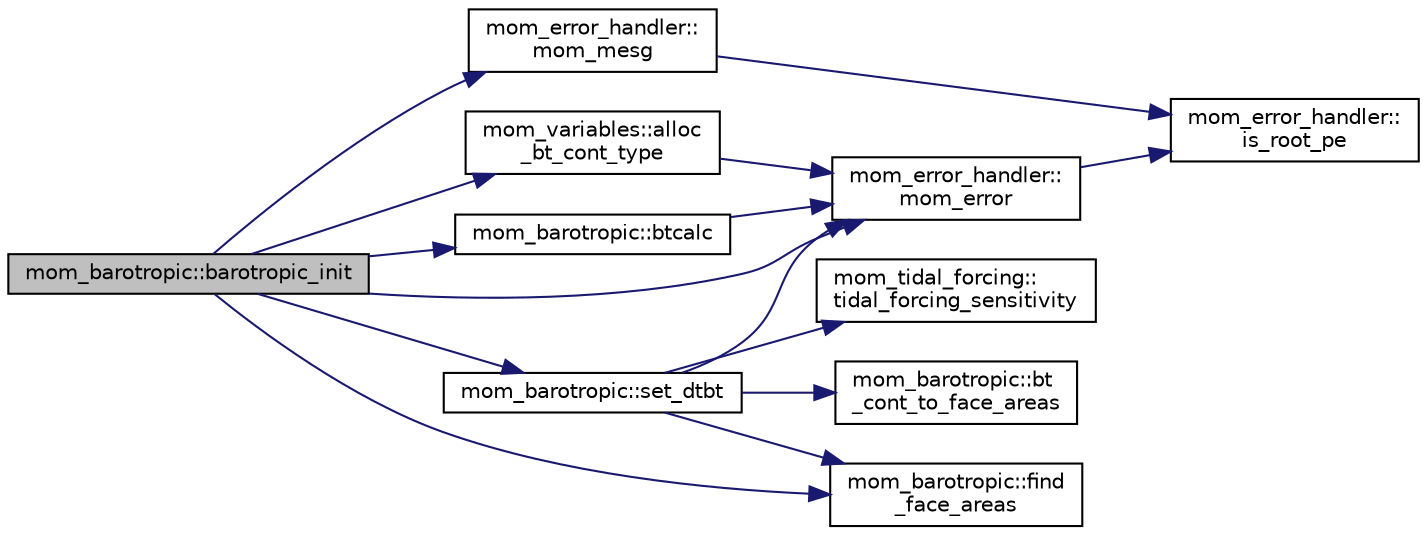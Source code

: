digraph "mom_barotropic::barotropic_init"
{
 // INTERACTIVE_SVG=YES
  edge [fontname="Helvetica",fontsize="10",labelfontname="Helvetica",labelfontsize="10"];
  node [fontname="Helvetica",fontsize="10",shape=record];
  rankdir="LR";
  Node14 [label="mom_barotropic::barotropic_init",height=0.2,width=0.4,color="black", fillcolor="grey75", style="filled", fontcolor="black"];
  Node14 -> Node15 [color="midnightblue",fontsize="10",style="solid",fontname="Helvetica"];
  Node15 [label="mom_variables::alloc\l_bt_cont_type",height=0.2,width=0.4,color="black", fillcolor="white", style="filled",URL="$namespacemom__variables.html#a26d7f4002ba856a1929f5a3962eb0e99",tooltip="alloc_BT_cont_type allocates the arrays contained within a BT_cont_type and initializes them to 0..."];
  Node15 -> Node16 [color="midnightblue",fontsize="10",style="solid",fontname="Helvetica"];
  Node16 [label="mom_error_handler::\lmom_error",height=0.2,width=0.4,color="black", fillcolor="white", style="filled",URL="$namespacemom__error__handler.html#a460cfb79a06c29fc249952c2a3710d67"];
  Node16 -> Node17 [color="midnightblue",fontsize="10",style="solid",fontname="Helvetica"];
  Node17 [label="mom_error_handler::\lis_root_pe",height=0.2,width=0.4,color="black", fillcolor="white", style="filled",URL="$namespacemom__error__handler.html#ad5f00a53059c72fe2332d1436c80ca71"];
  Node14 -> Node18 [color="midnightblue",fontsize="10",style="solid",fontname="Helvetica"];
  Node18 [label="mom_barotropic::btcalc",height=0.2,width=0.4,color="black", fillcolor="white", style="filled",URL="$namespacemom__barotropic.html#aa60ee766449413de40cdbc19964a6556",tooltip="btcalc calculates the barotropic velocities from the full velocity and thickness fields, determines the fraction of the total water column in each layer at velocity points, and determines a corrective fictitious mass source that will drive the barotropic estimate of the free surface height toward the baroclinic estimate. "];
  Node18 -> Node16 [color="midnightblue",fontsize="10",style="solid",fontname="Helvetica"];
  Node14 -> Node19 [color="midnightblue",fontsize="10",style="solid",fontname="Helvetica"];
  Node19 [label="mom_barotropic::find\l_face_areas",height=0.2,width=0.4,color="black", fillcolor="white", style="filled",URL="$namespacemom__barotropic.html#a75ff2563aedd553f2799c1cfc320129e",tooltip="This subroutine determines the open face areas of cells for calculating the barotropic transport..."];
  Node14 -> Node16 [color="midnightblue",fontsize="10",style="solid",fontname="Helvetica"];
  Node14 -> Node20 [color="midnightblue",fontsize="10",style="solid",fontname="Helvetica"];
  Node20 [label="mom_error_handler::\lmom_mesg",height=0.2,width=0.4,color="black", fillcolor="white", style="filled",URL="$namespacemom__error__handler.html#a1c462df7b61f1296407b4af51dfeceab"];
  Node20 -> Node17 [color="midnightblue",fontsize="10",style="solid",fontname="Helvetica"];
  Node14 -> Node21 [color="midnightblue",fontsize="10",style="solid",fontname="Helvetica"];
  Node21 [label="mom_barotropic::set_dtbt",height=0.2,width=0.4,color="black", fillcolor="white", style="filled",URL="$namespacemom__barotropic.html#a5bbc20372a46408b8e61cbc1fd49e8e0",tooltip="This subroutine automatically determines an optimal value for dtbt based on some state of the ocean..."];
  Node21 -> Node16 [color="midnightblue",fontsize="10",style="solid",fontname="Helvetica"];
  Node21 -> Node22 [color="midnightblue",fontsize="10",style="solid",fontname="Helvetica"];
  Node22 [label="mom_barotropic::bt\l_cont_to_face_areas",height=0.2,width=0.4,color="black", fillcolor="white", style="filled",URL="$namespacemom__barotropic.html#a69af48d24759b679d0431f09dc9da503",tooltip="This subroutine uses the BTCL types to find typical or maximum face areas, which can then be used for..."];
  Node21 -> Node19 [color="midnightblue",fontsize="10",style="solid",fontname="Helvetica"];
  Node21 -> Node23 [color="midnightblue",fontsize="10",style="solid",fontname="Helvetica"];
  Node23 [label="mom_tidal_forcing::\ltidal_forcing_sensitivity",height=0.2,width=0.4,color="black", fillcolor="white", style="filled",URL="$namespacemom__tidal__forcing.html#a0a1564c68489a35802c626a07f4629d7",tooltip="This subroutine calculates returns the partial derivative of the local geopotential height with the i..."];
}
